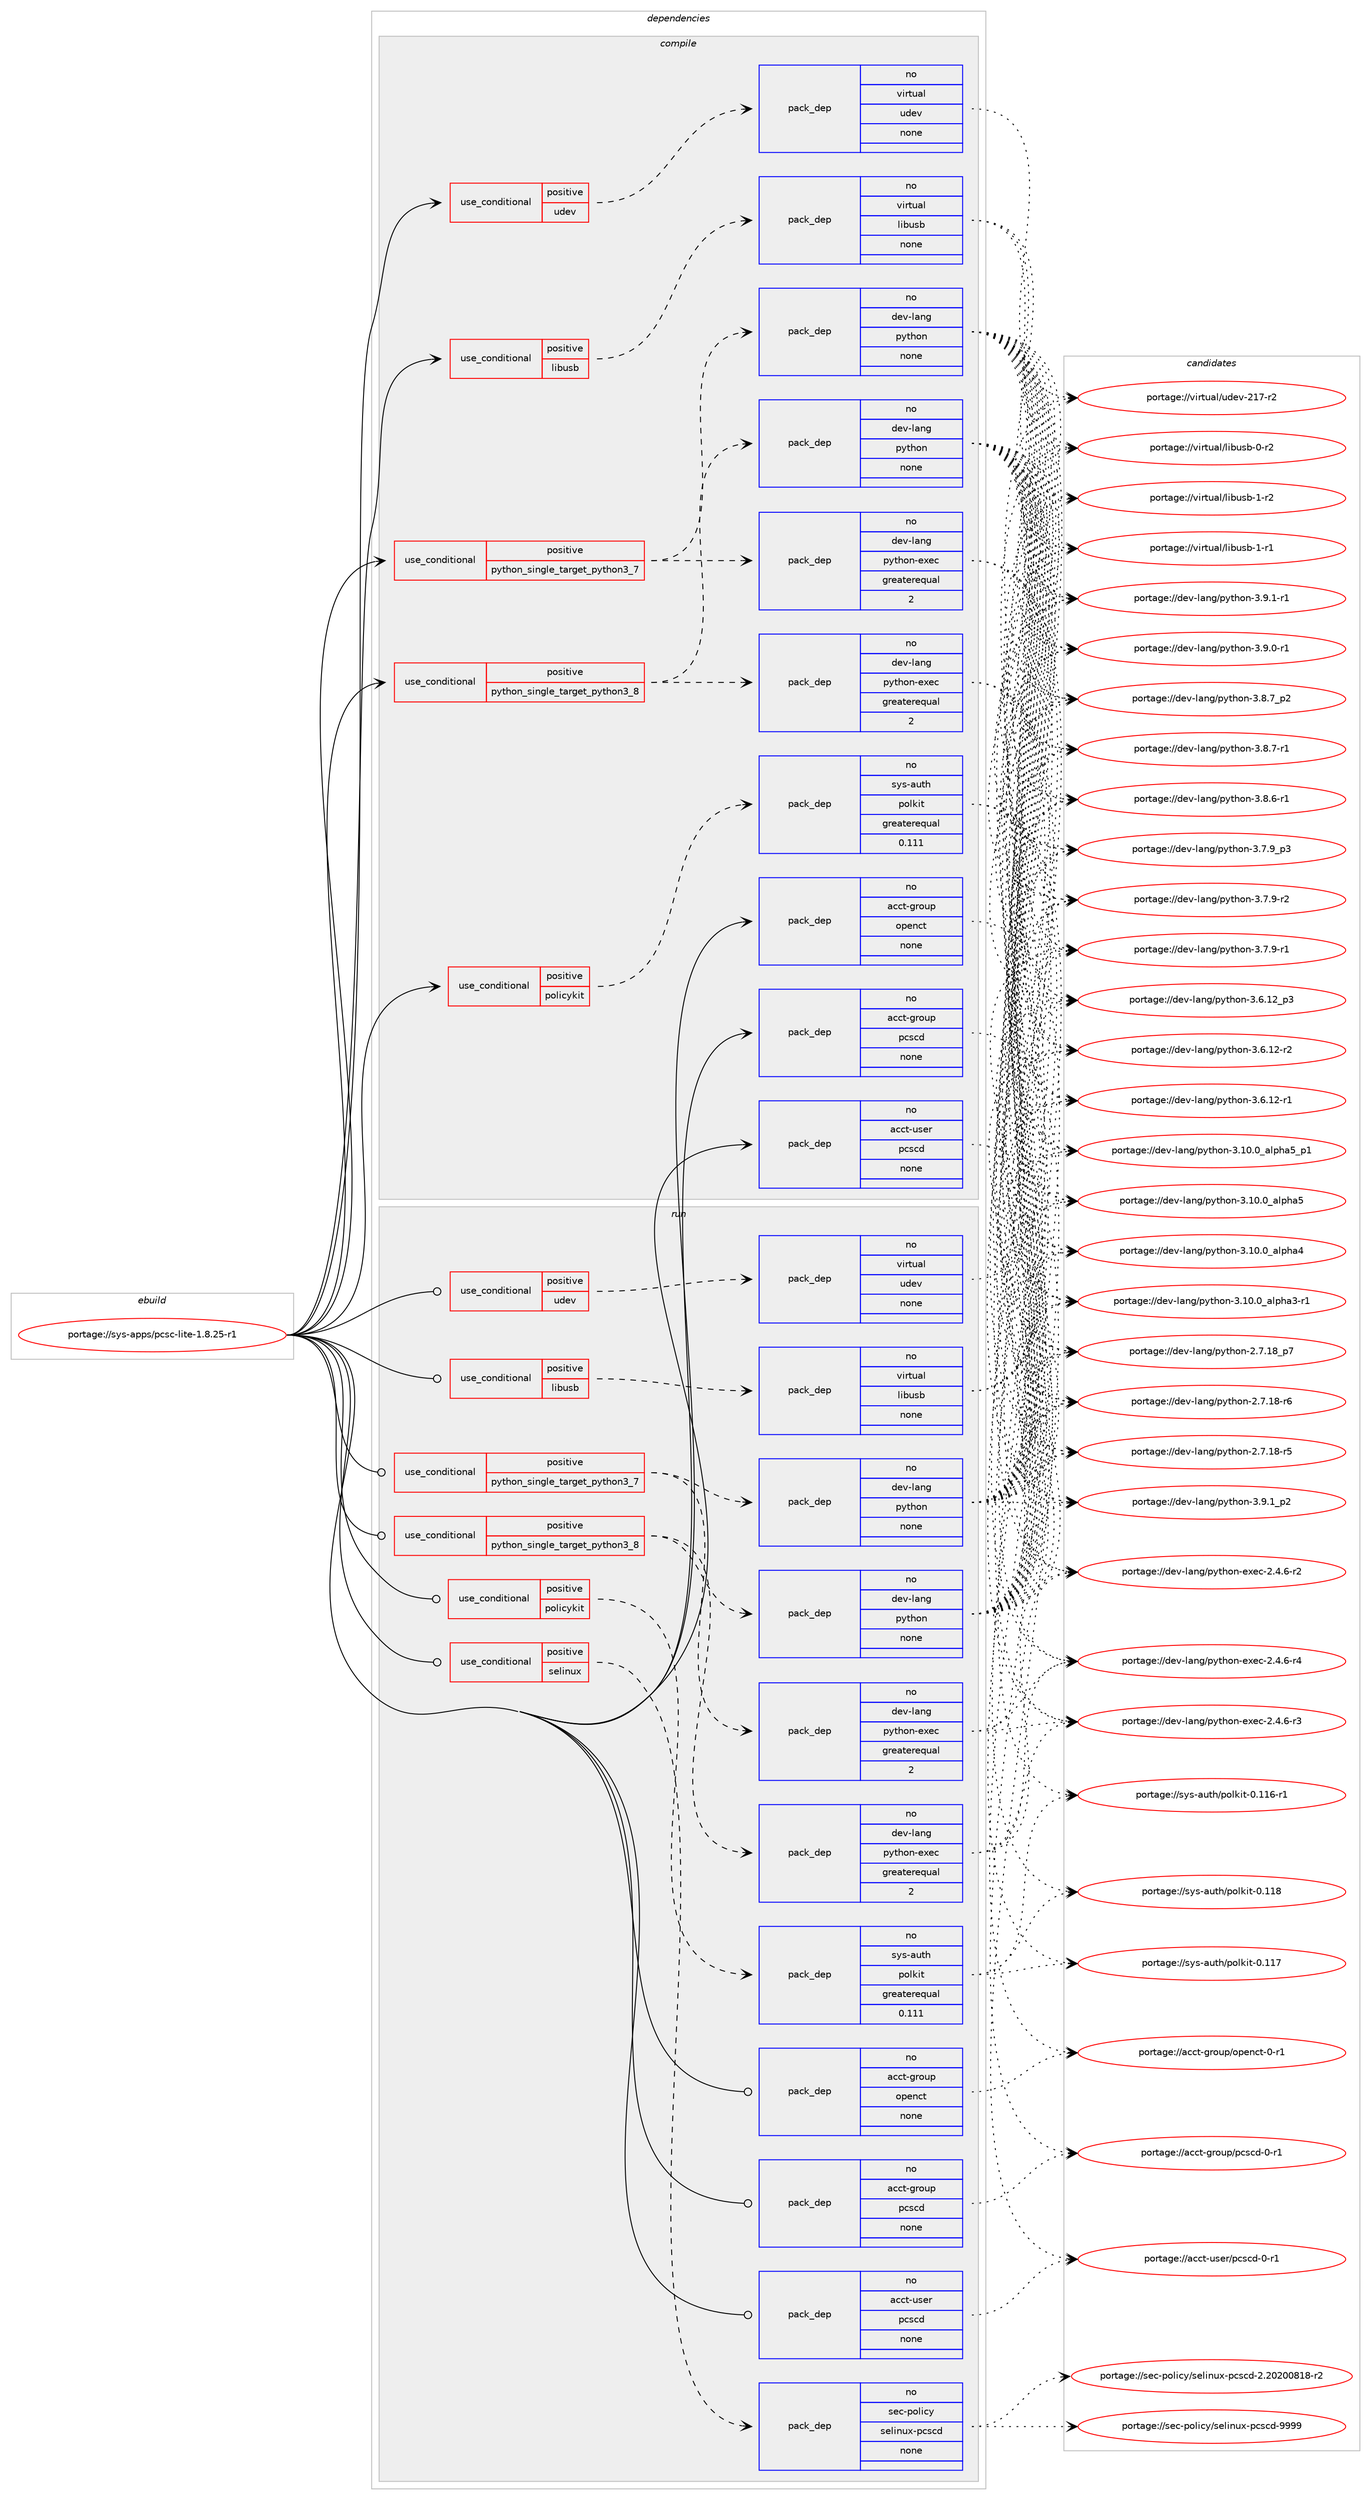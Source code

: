 digraph prolog {

# *************
# Graph options
# *************

newrank=true;
concentrate=true;
compound=true;
graph [rankdir=LR,fontname=Helvetica,fontsize=10,ranksep=1.5];#, ranksep=2.5, nodesep=0.2];
edge  [arrowhead=vee];
node  [fontname=Helvetica,fontsize=10];

# **********
# The ebuild
# **********

subgraph cluster_leftcol {
color=gray;
rank=same;
label=<<i>ebuild</i>>;
id [label="portage://sys-apps/pcsc-lite-1.8.25-r1", color=red, width=4, href="../sys-apps/pcsc-lite-1.8.25-r1.svg"];
}

# ****************
# The dependencies
# ****************

subgraph cluster_midcol {
color=gray;
label=<<i>dependencies</i>>;
subgraph cluster_compile {
fillcolor="#eeeeee";
style=filled;
label=<<i>compile</i>>;
subgraph cond1964 {
dependency7028 [label=<<TABLE BORDER="0" CELLBORDER="1" CELLSPACING="0" CELLPADDING="4"><TR><TD ROWSPAN="3" CELLPADDING="10">use_conditional</TD></TR><TR><TD>positive</TD></TR><TR><TD>libusb</TD></TR></TABLE>>, shape=none, color=red];
subgraph pack4991 {
dependency7029 [label=<<TABLE BORDER="0" CELLBORDER="1" CELLSPACING="0" CELLPADDING="4" WIDTH="220"><TR><TD ROWSPAN="6" CELLPADDING="30">pack_dep</TD></TR><TR><TD WIDTH="110">no</TD></TR><TR><TD>virtual</TD></TR><TR><TD>libusb</TD></TR><TR><TD>none</TD></TR><TR><TD></TD></TR></TABLE>>, shape=none, color=blue];
}
dependency7028:e -> dependency7029:w [weight=20,style="dashed",arrowhead="vee"];
}
id:e -> dependency7028:w [weight=20,style="solid",arrowhead="vee"];
subgraph cond1965 {
dependency7030 [label=<<TABLE BORDER="0" CELLBORDER="1" CELLSPACING="0" CELLPADDING="4"><TR><TD ROWSPAN="3" CELLPADDING="10">use_conditional</TD></TR><TR><TD>positive</TD></TR><TR><TD>policykit</TD></TR></TABLE>>, shape=none, color=red];
subgraph pack4992 {
dependency7031 [label=<<TABLE BORDER="0" CELLBORDER="1" CELLSPACING="0" CELLPADDING="4" WIDTH="220"><TR><TD ROWSPAN="6" CELLPADDING="30">pack_dep</TD></TR><TR><TD WIDTH="110">no</TD></TR><TR><TD>sys-auth</TD></TR><TR><TD>polkit</TD></TR><TR><TD>greaterequal</TD></TR><TR><TD>0.111</TD></TR></TABLE>>, shape=none, color=blue];
}
dependency7030:e -> dependency7031:w [weight=20,style="dashed",arrowhead="vee"];
}
id:e -> dependency7030:w [weight=20,style="solid",arrowhead="vee"];
subgraph cond1966 {
dependency7032 [label=<<TABLE BORDER="0" CELLBORDER="1" CELLSPACING="0" CELLPADDING="4"><TR><TD ROWSPAN="3" CELLPADDING="10">use_conditional</TD></TR><TR><TD>positive</TD></TR><TR><TD>python_single_target_python3_7</TD></TR></TABLE>>, shape=none, color=red];
subgraph pack4993 {
dependency7033 [label=<<TABLE BORDER="0" CELLBORDER="1" CELLSPACING="0" CELLPADDING="4" WIDTH="220"><TR><TD ROWSPAN="6" CELLPADDING="30">pack_dep</TD></TR><TR><TD WIDTH="110">no</TD></TR><TR><TD>dev-lang</TD></TR><TR><TD>python</TD></TR><TR><TD>none</TD></TR><TR><TD></TD></TR></TABLE>>, shape=none, color=blue];
}
dependency7032:e -> dependency7033:w [weight=20,style="dashed",arrowhead="vee"];
subgraph pack4994 {
dependency7034 [label=<<TABLE BORDER="0" CELLBORDER="1" CELLSPACING="0" CELLPADDING="4" WIDTH="220"><TR><TD ROWSPAN="6" CELLPADDING="30">pack_dep</TD></TR><TR><TD WIDTH="110">no</TD></TR><TR><TD>dev-lang</TD></TR><TR><TD>python-exec</TD></TR><TR><TD>greaterequal</TD></TR><TR><TD>2</TD></TR></TABLE>>, shape=none, color=blue];
}
dependency7032:e -> dependency7034:w [weight=20,style="dashed",arrowhead="vee"];
}
id:e -> dependency7032:w [weight=20,style="solid",arrowhead="vee"];
subgraph cond1967 {
dependency7035 [label=<<TABLE BORDER="0" CELLBORDER="1" CELLSPACING="0" CELLPADDING="4"><TR><TD ROWSPAN="3" CELLPADDING="10">use_conditional</TD></TR><TR><TD>positive</TD></TR><TR><TD>python_single_target_python3_8</TD></TR></TABLE>>, shape=none, color=red];
subgraph pack4995 {
dependency7036 [label=<<TABLE BORDER="0" CELLBORDER="1" CELLSPACING="0" CELLPADDING="4" WIDTH="220"><TR><TD ROWSPAN="6" CELLPADDING="30">pack_dep</TD></TR><TR><TD WIDTH="110">no</TD></TR><TR><TD>dev-lang</TD></TR><TR><TD>python</TD></TR><TR><TD>none</TD></TR><TR><TD></TD></TR></TABLE>>, shape=none, color=blue];
}
dependency7035:e -> dependency7036:w [weight=20,style="dashed",arrowhead="vee"];
subgraph pack4996 {
dependency7037 [label=<<TABLE BORDER="0" CELLBORDER="1" CELLSPACING="0" CELLPADDING="4" WIDTH="220"><TR><TD ROWSPAN="6" CELLPADDING="30">pack_dep</TD></TR><TR><TD WIDTH="110">no</TD></TR><TR><TD>dev-lang</TD></TR><TR><TD>python-exec</TD></TR><TR><TD>greaterequal</TD></TR><TR><TD>2</TD></TR></TABLE>>, shape=none, color=blue];
}
dependency7035:e -> dependency7037:w [weight=20,style="dashed",arrowhead="vee"];
}
id:e -> dependency7035:w [weight=20,style="solid",arrowhead="vee"];
subgraph cond1968 {
dependency7038 [label=<<TABLE BORDER="0" CELLBORDER="1" CELLSPACING="0" CELLPADDING="4"><TR><TD ROWSPAN="3" CELLPADDING="10">use_conditional</TD></TR><TR><TD>positive</TD></TR><TR><TD>udev</TD></TR></TABLE>>, shape=none, color=red];
subgraph pack4997 {
dependency7039 [label=<<TABLE BORDER="0" CELLBORDER="1" CELLSPACING="0" CELLPADDING="4" WIDTH="220"><TR><TD ROWSPAN="6" CELLPADDING="30">pack_dep</TD></TR><TR><TD WIDTH="110">no</TD></TR><TR><TD>virtual</TD></TR><TR><TD>udev</TD></TR><TR><TD>none</TD></TR><TR><TD></TD></TR></TABLE>>, shape=none, color=blue];
}
dependency7038:e -> dependency7039:w [weight=20,style="dashed",arrowhead="vee"];
}
id:e -> dependency7038:w [weight=20,style="solid",arrowhead="vee"];
subgraph pack4998 {
dependency7040 [label=<<TABLE BORDER="0" CELLBORDER="1" CELLSPACING="0" CELLPADDING="4" WIDTH="220"><TR><TD ROWSPAN="6" CELLPADDING="30">pack_dep</TD></TR><TR><TD WIDTH="110">no</TD></TR><TR><TD>acct-group</TD></TR><TR><TD>openct</TD></TR><TR><TD>none</TD></TR><TR><TD></TD></TR></TABLE>>, shape=none, color=blue];
}
id:e -> dependency7040:w [weight=20,style="solid",arrowhead="vee"];
subgraph pack4999 {
dependency7041 [label=<<TABLE BORDER="0" CELLBORDER="1" CELLSPACING="0" CELLPADDING="4" WIDTH="220"><TR><TD ROWSPAN="6" CELLPADDING="30">pack_dep</TD></TR><TR><TD WIDTH="110">no</TD></TR><TR><TD>acct-group</TD></TR><TR><TD>pcscd</TD></TR><TR><TD>none</TD></TR><TR><TD></TD></TR></TABLE>>, shape=none, color=blue];
}
id:e -> dependency7041:w [weight=20,style="solid",arrowhead="vee"];
subgraph pack5000 {
dependency7042 [label=<<TABLE BORDER="0" CELLBORDER="1" CELLSPACING="0" CELLPADDING="4" WIDTH="220"><TR><TD ROWSPAN="6" CELLPADDING="30">pack_dep</TD></TR><TR><TD WIDTH="110">no</TD></TR><TR><TD>acct-user</TD></TR><TR><TD>pcscd</TD></TR><TR><TD>none</TD></TR><TR><TD></TD></TR></TABLE>>, shape=none, color=blue];
}
id:e -> dependency7042:w [weight=20,style="solid",arrowhead="vee"];
}
subgraph cluster_compileandrun {
fillcolor="#eeeeee";
style=filled;
label=<<i>compile and run</i>>;
}
subgraph cluster_run {
fillcolor="#eeeeee";
style=filled;
label=<<i>run</i>>;
subgraph cond1969 {
dependency7043 [label=<<TABLE BORDER="0" CELLBORDER="1" CELLSPACING="0" CELLPADDING="4"><TR><TD ROWSPAN="3" CELLPADDING="10">use_conditional</TD></TR><TR><TD>positive</TD></TR><TR><TD>libusb</TD></TR></TABLE>>, shape=none, color=red];
subgraph pack5001 {
dependency7044 [label=<<TABLE BORDER="0" CELLBORDER="1" CELLSPACING="0" CELLPADDING="4" WIDTH="220"><TR><TD ROWSPAN="6" CELLPADDING="30">pack_dep</TD></TR><TR><TD WIDTH="110">no</TD></TR><TR><TD>virtual</TD></TR><TR><TD>libusb</TD></TR><TR><TD>none</TD></TR><TR><TD></TD></TR></TABLE>>, shape=none, color=blue];
}
dependency7043:e -> dependency7044:w [weight=20,style="dashed",arrowhead="vee"];
}
id:e -> dependency7043:w [weight=20,style="solid",arrowhead="odot"];
subgraph cond1970 {
dependency7045 [label=<<TABLE BORDER="0" CELLBORDER="1" CELLSPACING="0" CELLPADDING="4"><TR><TD ROWSPAN="3" CELLPADDING="10">use_conditional</TD></TR><TR><TD>positive</TD></TR><TR><TD>policykit</TD></TR></TABLE>>, shape=none, color=red];
subgraph pack5002 {
dependency7046 [label=<<TABLE BORDER="0" CELLBORDER="1" CELLSPACING="0" CELLPADDING="4" WIDTH="220"><TR><TD ROWSPAN="6" CELLPADDING="30">pack_dep</TD></TR><TR><TD WIDTH="110">no</TD></TR><TR><TD>sys-auth</TD></TR><TR><TD>polkit</TD></TR><TR><TD>greaterequal</TD></TR><TR><TD>0.111</TD></TR></TABLE>>, shape=none, color=blue];
}
dependency7045:e -> dependency7046:w [weight=20,style="dashed",arrowhead="vee"];
}
id:e -> dependency7045:w [weight=20,style="solid",arrowhead="odot"];
subgraph cond1971 {
dependency7047 [label=<<TABLE BORDER="0" CELLBORDER="1" CELLSPACING="0" CELLPADDING="4"><TR><TD ROWSPAN="3" CELLPADDING="10">use_conditional</TD></TR><TR><TD>positive</TD></TR><TR><TD>python_single_target_python3_7</TD></TR></TABLE>>, shape=none, color=red];
subgraph pack5003 {
dependency7048 [label=<<TABLE BORDER="0" CELLBORDER="1" CELLSPACING="0" CELLPADDING="4" WIDTH="220"><TR><TD ROWSPAN="6" CELLPADDING="30">pack_dep</TD></TR><TR><TD WIDTH="110">no</TD></TR><TR><TD>dev-lang</TD></TR><TR><TD>python</TD></TR><TR><TD>none</TD></TR><TR><TD></TD></TR></TABLE>>, shape=none, color=blue];
}
dependency7047:e -> dependency7048:w [weight=20,style="dashed",arrowhead="vee"];
subgraph pack5004 {
dependency7049 [label=<<TABLE BORDER="0" CELLBORDER="1" CELLSPACING="0" CELLPADDING="4" WIDTH="220"><TR><TD ROWSPAN="6" CELLPADDING="30">pack_dep</TD></TR><TR><TD WIDTH="110">no</TD></TR><TR><TD>dev-lang</TD></TR><TR><TD>python-exec</TD></TR><TR><TD>greaterequal</TD></TR><TR><TD>2</TD></TR></TABLE>>, shape=none, color=blue];
}
dependency7047:e -> dependency7049:w [weight=20,style="dashed",arrowhead="vee"];
}
id:e -> dependency7047:w [weight=20,style="solid",arrowhead="odot"];
subgraph cond1972 {
dependency7050 [label=<<TABLE BORDER="0" CELLBORDER="1" CELLSPACING="0" CELLPADDING="4"><TR><TD ROWSPAN="3" CELLPADDING="10">use_conditional</TD></TR><TR><TD>positive</TD></TR><TR><TD>python_single_target_python3_8</TD></TR></TABLE>>, shape=none, color=red];
subgraph pack5005 {
dependency7051 [label=<<TABLE BORDER="0" CELLBORDER="1" CELLSPACING="0" CELLPADDING="4" WIDTH="220"><TR><TD ROWSPAN="6" CELLPADDING="30">pack_dep</TD></TR><TR><TD WIDTH="110">no</TD></TR><TR><TD>dev-lang</TD></TR><TR><TD>python</TD></TR><TR><TD>none</TD></TR><TR><TD></TD></TR></TABLE>>, shape=none, color=blue];
}
dependency7050:e -> dependency7051:w [weight=20,style="dashed",arrowhead="vee"];
subgraph pack5006 {
dependency7052 [label=<<TABLE BORDER="0" CELLBORDER="1" CELLSPACING="0" CELLPADDING="4" WIDTH="220"><TR><TD ROWSPAN="6" CELLPADDING="30">pack_dep</TD></TR><TR><TD WIDTH="110">no</TD></TR><TR><TD>dev-lang</TD></TR><TR><TD>python-exec</TD></TR><TR><TD>greaterequal</TD></TR><TR><TD>2</TD></TR></TABLE>>, shape=none, color=blue];
}
dependency7050:e -> dependency7052:w [weight=20,style="dashed",arrowhead="vee"];
}
id:e -> dependency7050:w [weight=20,style="solid",arrowhead="odot"];
subgraph cond1973 {
dependency7053 [label=<<TABLE BORDER="0" CELLBORDER="1" CELLSPACING="0" CELLPADDING="4"><TR><TD ROWSPAN="3" CELLPADDING="10">use_conditional</TD></TR><TR><TD>positive</TD></TR><TR><TD>selinux</TD></TR></TABLE>>, shape=none, color=red];
subgraph pack5007 {
dependency7054 [label=<<TABLE BORDER="0" CELLBORDER="1" CELLSPACING="0" CELLPADDING="4" WIDTH="220"><TR><TD ROWSPAN="6" CELLPADDING="30">pack_dep</TD></TR><TR><TD WIDTH="110">no</TD></TR><TR><TD>sec-policy</TD></TR><TR><TD>selinux-pcscd</TD></TR><TR><TD>none</TD></TR><TR><TD></TD></TR></TABLE>>, shape=none, color=blue];
}
dependency7053:e -> dependency7054:w [weight=20,style="dashed",arrowhead="vee"];
}
id:e -> dependency7053:w [weight=20,style="solid",arrowhead="odot"];
subgraph cond1974 {
dependency7055 [label=<<TABLE BORDER="0" CELLBORDER="1" CELLSPACING="0" CELLPADDING="4"><TR><TD ROWSPAN="3" CELLPADDING="10">use_conditional</TD></TR><TR><TD>positive</TD></TR><TR><TD>udev</TD></TR></TABLE>>, shape=none, color=red];
subgraph pack5008 {
dependency7056 [label=<<TABLE BORDER="0" CELLBORDER="1" CELLSPACING="0" CELLPADDING="4" WIDTH="220"><TR><TD ROWSPAN="6" CELLPADDING="30">pack_dep</TD></TR><TR><TD WIDTH="110">no</TD></TR><TR><TD>virtual</TD></TR><TR><TD>udev</TD></TR><TR><TD>none</TD></TR><TR><TD></TD></TR></TABLE>>, shape=none, color=blue];
}
dependency7055:e -> dependency7056:w [weight=20,style="dashed",arrowhead="vee"];
}
id:e -> dependency7055:w [weight=20,style="solid",arrowhead="odot"];
subgraph pack5009 {
dependency7057 [label=<<TABLE BORDER="0" CELLBORDER="1" CELLSPACING="0" CELLPADDING="4" WIDTH="220"><TR><TD ROWSPAN="6" CELLPADDING="30">pack_dep</TD></TR><TR><TD WIDTH="110">no</TD></TR><TR><TD>acct-group</TD></TR><TR><TD>openct</TD></TR><TR><TD>none</TD></TR><TR><TD></TD></TR></TABLE>>, shape=none, color=blue];
}
id:e -> dependency7057:w [weight=20,style="solid",arrowhead="odot"];
subgraph pack5010 {
dependency7058 [label=<<TABLE BORDER="0" CELLBORDER="1" CELLSPACING="0" CELLPADDING="4" WIDTH="220"><TR><TD ROWSPAN="6" CELLPADDING="30">pack_dep</TD></TR><TR><TD WIDTH="110">no</TD></TR><TR><TD>acct-group</TD></TR><TR><TD>pcscd</TD></TR><TR><TD>none</TD></TR><TR><TD></TD></TR></TABLE>>, shape=none, color=blue];
}
id:e -> dependency7058:w [weight=20,style="solid",arrowhead="odot"];
subgraph pack5011 {
dependency7059 [label=<<TABLE BORDER="0" CELLBORDER="1" CELLSPACING="0" CELLPADDING="4" WIDTH="220"><TR><TD ROWSPAN="6" CELLPADDING="30">pack_dep</TD></TR><TR><TD WIDTH="110">no</TD></TR><TR><TD>acct-user</TD></TR><TR><TD>pcscd</TD></TR><TR><TD>none</TD></TR><TR><TD></TD></TR></TABLE>>, shape=none, color=blue];
}
id:e -> dependency7059:w [weight=20,style="solid",arrowhead="odot"];
}
}

# **************
# The candidates
# **************

subgraph cluster_choices {
rank=same;
color=gray;
label=<<i>candidates</i>>;

subgraph choice4991 {
color=black;
nodesep=1;
choice1181051141161179710847108105981171159845494511450 [label="portage://virtual/libusb-1-r2", color=red, width=4,href="../virtual/libusb-1-r2.svg"];
choice1181051141161179710847108105981171159845494511449 [label="portage://virtual/libusb-1-r1", color=red, width=4,href="../virtual/libusb-1-r1.svg"];
choice1181051141161179710847108105981171159845484511450 [label="portage://virtual/libusb-0-r2", color=red, width=4,href="../virtual/libusb-0-r2.svg"];
dependency7029:e -> choice1181051141161179710847108105981171159845494511450:w [style=dotted,weight="100"];
dependency7029:e -> choice1181051141161179710847108105981171159845494511449:w [style=dotted,weight="100"];
dependency7029:e -> choice1181051141161179710847108105981171159845484511450:w [style=dotted,weight="100"];
}
subgraph choice4992 {
color=black;
nodesep=1;
choice115121115459711711610447112111108107105116454846494956 [label="portage://sys-auth/polkit-0.118", color=red, width=4,href="../sys-auth/polkit-0.118.svg"];
choice115121115459711711610447112111108107105116454846494955 [label="portage://sys-auth/polkit-0.117", color=red, width=4,href="../sys-auth/polkit-0.117.svg"];
choice1151211154597117116104471121111081071051164548464949544511449 [label="portage://sys-auth/polkit-0.116-r1", color=red, width=4,href="../sys-auth/polkit-0.116-r1.svg"];
dependency7031:e -> choice115121115459711711610447112111108107105116454846494956:w [style=dotted,weight="100"];
dependency7031:e -> choice115121115459711711610447112111108107105116454846494955:w [style=dotted,weight="100"];
dependency7031:e -> choice1151211154597117116104471121111081071051164548464949544511449:w [style=dotted,weight="100"];
}
subgraph choice4993 {
color=black;
nodesep=1;
choice1001011184510897110103471121211161041111104551465746499511250 [label="portage://dev-lang/python-3.9.1_p2", color=red, width=4,href="../dev-lang/python-3.9.1_p2.svg"];
choice1001011184510897110103471121211161041111104551465746494511449 [label="portage://dev-lang/python-3.9.1-r1", color=red, width=4,href="../dev-lang/python-3.9.1-r1.svg"];
choice1001011184510897110103471121211161041111104551465746484511449 [label="portage://dev-lang/python-3.9.0-r1", color=red, width=4,href="../dev-lang/python-3.9.0-r1.svg"];
choice1001011184510897110103471121211161041111104551465646559511250 [label="portage://dev-lang/python-3.8.7_p2", color=red, width=4,href="../dev-lang/python-3.8.7_p2.svg"];
choice1001011184510897110103471121211161041111104551465646554511449 [label="portage://dev-lang/python-3.8.7-r1", color=red, width=4,href="../dev-lang/python-3.8.7-r1.svg"];
choice1001011184510897110103471121211161041111104551465646544511449 [label="portage://dev-lang/python-3.8.6-r1", color=red, width=4,href="../dev-lang/python-3.8.6-r1.svg"];
choice1001011184510897110103471121211161041111104551465546579511251 [label="portage://dev-lang/python-3.7.9_p3", color=red, width=4,href="../dev-lang/python-3.7.9_p3.svg"];
choice1001011184510897110103471121211161041111104551465546574511450 [label="portage://dev-lang/python-3.7.9-r2", color=red, width=4,href="../dev-lang/python-3.7.9-r2.svg"];
choice1001011184510897110103471121211161041111104551465546574511449 [label="portage://dev-lang/python-3.7.9-r1", color=red, width=4,href="../dev-lang/python-3.7.9-r1.svg"];
choice100101118451089711010347112121116104111110455146544649509511251 [label="portage://dev-lang/python-3.6.12_p3", color=red, width=4,href="../dev-lang/python-3.6.12_p3.svg"];
choice100101118451089711010347112121116104111110455146544649504511450 [label="portage://dev-lang/python-3.6.12-r2", color=red, width=4,href="../dev-lang/python-3.6.12-r2.svg"];
choice100101118451089711010347112121116104111110455146544649504511449 [label="portage://dev-lang/python-3.6.12-r1", color=red, width=4,href="../dev-lang/python-3.6.12-r1.svg"];
choice10010111845108971101034711212111610411111045514649484648959710811210497539511249 [label="portage://dev-lang/python-3.10.0_alpha5_p1", color=red, width=4,href="../dev-lang/python-3.10.0_alpha5_p1.svg"];
choice1001011184510897110103471121211161041111104551464948464895971081121049753 [label="portage://dev-lang/python-3.10.0_alpha5", color=red, width=4,href="../dev-lang/python-3.10.0_alpha5.svg"];
choice1001011184510897110103471121211161041111104551464948464895971081121049752 [label="portage://dev-lang/python-3.10.0_alpha4", color=red, width=4,href="../dev-lang/python-3.10.0_alpha4.svg"];
choice10010111845108971101034711212111610411111045514649484648959710811210497514511449 [label="portage://dev-lang/python-3.10.0_alpha3-r1", color=red, width=4,href="../dev-lang/python-3.10.0_alpha3-r1.svg"];
choice100101118451089711010347112121116104111110455046554649569511255 [label="portage://dev-lang/python-2.7.18_p7", color=red, width=4,href="../dev-lang/python-2.7.18_p7.svg"];
choice100101118451089711010347112121116104111110455046554649564511454 [label="portage://dev-lang/python-2.7.18-r6", color=red, width=4,href="../dev-lang/python-2.7.18-r6.svg"];
choice100101118451089711010347112121116104111110455046554649564511453 [label="portage://dev-lang/python-2.7.18-r5", color=red, width=4,href="../dev-lang/python-2.7.18-r5.svg"];
dependency7033:e -> choice1001011184510897110103471121211161041111104551465746499511250:w [style=dotted,weight="100"];
dependency7033:e -> choice1001011184510897110103471121211161041111104551465746494511449:w [style=dotted,weight="100"];
dependency7033:e -> choice1001011184510897110103471121211161041111104551465746484511449:w [style=dotted,weight="100"];
dependency7033:e -> choice1001011184510897110103471121211161041111104551465646559511250:w [style=dotted,weight="100"];
dependency7033:e -> choice1001011184510897110103471121211161041111104551465646554511449:w [style=dotted,weight="100"];
dependency7033:e -> choice1001011184510897110103471121211161041111104551465646544511449:w [style=dotted,weight="100"];
dependency7033:e -> choice1001011184510897110103471121211161041111104551465546579511251:w [style=dotted,weight="100"];
dependency7033:e -> choice1001011184510897110103471121211161041111104551465546574511450:w [style=dotted,weight="100"];
dependency7033:e -> choice1001011184510897110103471121211161041111104551465546574511449:w [style=dotted,weight="100"];
dependency7033:e -> choice100101118451089711010347112121116104111110455146544649509511251:w [style=dotted,weight="100"];
dependency7033:e -> choice100101118451089711010347112121116104111110455146544649504511450:w [style=dotted,weight="100"];
dependency7033:e -> choice100101118451089711010347112121116104111110455146544649504511449:w [style=dotted,weight="100"];
dependency7033:e -> choice10010111845108971101034711212111610411111045514649484648959710811210497539511249:w [style=dotted,weight="100"];
dependency7033:e -> choice1001011184510897110103471121211161041111104551464948464895971081121049753:w [style=dotted,weight="100"];
dependency7033:e -> choice1001011184510897110103471121211161041111104551464948464895971081121049752:w [style=dotted,weight="100"];
dependency7033:e -> choice10010111845108971101034711212111610411111045514649484648959710811210497514511449:w [style=dotted,weight="100"];
dependency7033:e -> choice100101118451089711010347112121116104111110455046554649569511255:w [style=dotted,weight="100"];
dependency7033:e -> choice100101118451089711010347112121116104111110455046554649564511454:w [style=dotted,weight="100"];
dependency7033:e -> choice100101118451089711010347112121116104111110455046554649564511453:w [style=dotted,weight="100"];
}
subgraph choice4994 {
color=black;
nodesep=1;
choice10010111845108971101034711212111610411111045101120101994550465246544511452 [label="portage://dev-lang/python-exec-2.4.6-r4", color=red, width=4,href="../dev-lang/python-exec-2.4.6-r4.svg"];
choice10010111845108971101034711212111610411111045101120101994550465246544511451 [label="portage://dev-lang/python-exec-2.4.6-r3", color=red, width=4,href="../dev-lang/python-exec-2.4.6-r3.svg"];
choice10010111845108971101034711212111610411111045101120101994550465246544511450 [label="portage://dev-lang/python-exec-2.4.6-r2", color=red, width=4,href="../dev-lang/python-exec-2.4.6-r2.svg"];
dependency7034:e -> choice10010111845108971101034711212111610411111045101120101994550465246544511452:w [style=dotted,weight="100"];
dependency7034:e -> choice10010111845108971101034711212111610411111045101120101994550465246544511451:w [style=dotted,weight="100"];
dependency7034:e -> choice10010111845108971101034711212111610411111045101120101994550465246544511450:w [style=dotted,weight="100"];
}
subgraph choice4995 {
color=black;
nodesep=1;
choice1001011184510897110103471121211161041111104551465746499511250 [label="portage://dev-lang/python-3.9.1_p2", color=red, width=4,href="../dev-lang/python-3.9.1_p2.svg"];
choice1001011184510897110103471121211161041111104551465746494511449 [label="portage://dev-lang/python-3.9.1-r1", color=red, width=4,href="../dev-lang/python-3.9.1-r1.svg"];
choice1001011184510897110103471121211161041111104551465746484511449 [label="portage://dev-lang/python-3.9.0-r1", color=red, width=4,href="../dev-lang/python-3.9.0-r1.svg"];
choice1001011184510897110103471121211161041111104551465646559511250 [label="portage://dev-lang/python-3.8.7_p2", color=red, width=4,href="../dev-lang/python-3.8.7_p2.svg"];
choice1001011184510897110103471121211161041111104551465646554511449 [label="portage://dev-lang/python-3.8.7-r1", color=red, width=4,href="../dev-lang/python-3.8.7-r1.svg"];
choice1001011184510897110103471121211161041111104551465646544511449 [label="portage://dev-lang/python-3.8.6-r1", color=red, width=4,href="../dev-lang/python-3.8.6-r1.svg"];
choice1001011184510897110103471121211161041111104551465546579511251 [label="portage://dev-lang/python-3.7.9_p3", color=red, width=4,href="../dev-lang/python-3.7.9_p3.svg"];
choice1001011184510897110103471121211161041111104551465546574511450 [label="portage://dev-lang/python-3.7.9-r2", color=red, width=4,href="../dev-lang/python-3.7.9-r2.svg"];
choice1001011184510897110103471121211161041111104551465546574511449 [label="portage://dev-lang/python-3.7.9-r1", color=red, width=4,href="../dev-lang/python-3.7.9-r1.svg"];
choice100101118451089711010347112121116104111110455146544649509511251 [label="portage://dev-lang/python-3.6.12_p3", color=red, width=4,href="../dev-lang/python-3.6.12_p3.svg"];
choice100101118451089711010347112121116104111110455146544649504511450 [label="portage://dev-lang/python-3.6.12-r2", color=red, width=4,href="../dev-lang/python-3.6.12-r2.svg"];
choice100101118451089711010347112121116104111110455146544649504511449 [label="portage://dev-lang/python-3.6.12-r1", color=red, width=4,href="../dev-lang/python-3.6.12-r1.svg"];
choice10010111845108971101034711212111610411111045514649484648959710811210497539511249 [label="portage://dev-lang/python-3.10.0_alpha5_p1", color=red, width=4,href="../dev-lang/python-3.10.0_alpha5_p1.svg"];
choice1001011184510897110103471121211161041111104551464948464895971081121049753 [label="portage://dev-lang/python-3.10.0_alpha5", color=red, width=4,href="../dev-lang/python-3.10.0_alpha5.svg"];
choice1001011184510897110103471121211161041111104551464948464895971081121049752 [label="portage://dev-lang/python-3.10.0_alpha4", color=red, width=4,href="../dev-lang/python-3.10.0_alpha4.svg"];
choice10010111845108971101034711212111610411111045514649484648959710811210497514511449 [label="portage://dev-lang/python-3.10.0_alpha3-r1", color=red, width=4,href="../dev-lang/python-3.10.0_alpha3-r1.svg"];
choice100101118451089711010347112121116104111110455046554649569511255 [label="portage://dev-lang/python-2.7.18_p7", color=red, width=4,href="../dev-lang/python-2.7.18_p7.svg"];
choice100101118451089711010347112121116104111110455046554649564511454 [label="portage://dev-lang/python-2.7.18-r6", color=red, width=4,href="../dev-lang/python-2.7.18-r6.svg"];
choice100101118451089711010347112121116104111110455046554649564511453 [label="portage://dev-lang/python-2.7.18-r5", color=red, width=4,href="../dev-lang/python-2.7.18-r5.svg"];
dependency7036:e -> choice1001011184510897110103471121211161041111104551465746499511250:w [style=dotted,weight="100"];
dependency7036:e -> choice1001011184510897110103471121211161041111104551465746494511449:w [style=dotted,weight="100"];
dependency7036:e -> choice1001011184510897110103471121211161041111104551465746484511449:w [style=dotted,weight="100"];
dependency7036:e -> choice1001011184510897110103471121211161041111104551465646559511250:w [style=dotted,weight="100"];
dependency7036:e -> choice1001011184510897110103471121211161041111104551465646554511449:w [style=dotted,weight="100"];
dependency7036:e -> choice1001011184510897110103471121211161041111104551465646544511449:w [style=dotted,weight="100"];
dependency7036:e -> choice1001011184510897110103471121211161041111104551465546579511251:w [style=dotted,weight="100"];
dependency7036:e -> choice1001011184510897110103471121211161041111104551465546574511450:w [style=dotted,weight="100"];
dependency7036:e -> choice1001011184510897110103471121211161041111104551465546574511449:w [style=dotted,weight="100"];
dependency7036:e -> choice100101118451089711010347112121116104111110455146544649509511251:w [style=dotted,weight="100"];
dependency7036:e -> choice100101118451089711010347112121116104111110455146544649504511450:w [style=dotted,weight="100"];
dependency7036:e -> choice100101118451089711010347112121116104111110455146544649504511449:w [style=dotted,weight="100"];
dependency7036:e -> choice10010111845108971101034711212111610411111045514649484648959710811210497539511249:w [style=dotted,weight="100"];
dependency7036:e -> choice1001011184510897110103471121211161041111104551464948464895971081121049753:w [style=dotted,weight="100"];
dependency7036:e -> choice1001011184510897110103471121211161041111104551464948464895971081121049752:w [style=dotted,weight="100"];
dependency7036:e -> choice10010111845108971101034711212111610411111045514649484648959710811210497514511449:w [style=dotted,weight="100"];
dependency7036:e -> choice100101118451089711010347112121116104111110455046554649569511255:w [style=dotted,weight="100"];
dependency7036:e -> choice100101118451089711010347112121116104111110455046554649564511454:w [style=dotted,weight="100"];
dependency7036:e -> choice100101118451089711010347112121116104111110455046554649564511453:w [style=dotted,weight="100"];
}
subgraph choice4996 {
color=black;
nodesep=1;
choice10010111845108971101034711212111610411111045101120101994550465246544511452 [label="portage://dev-lang/python-exec-2.4.6-r4", color=red, width=4,href="../dev-lang/python-exec-2.4.6-r4.svg"];
choice10010111845108971101034711212111610411111045101120101994550465246544511451 [label="portage://dev-lang/python-exec-2.4.6-r3", color=red, width=4,href="../dev-lang/python-exec-2.4.6-r3.svg"];
choice10010111845108971101034711212111610411111045101120101994550465246544511450 [label="portage://dev-lang/python-exec-2.4.6-r2", color=red, width=4,href="../dev-lang/python-exec-2.4.6-r2.svg"];
dependency7037:e -> choice10010111845108971101034711212111610411111045101120101994550465246544511452:w [style=dotted,weight="100"];
dependency7037:e -> choice10010111845108971101034711212111610411111045101120101994550465246544511451:w [style=dotted,weight="100"];
dependency7037:e -> choice10010111845108971101034711212111610411111045101120101994550465246544511450:w [style=dotted,weight="100"];
}
subgraph choice4997 {
color=black;
nodesep=1;
choice1181051141161179710847117100101118455049554511450 [label="portage://virtual/udev-217-r2", color=red, width=4,href="../virtual/udev-217-r2.svg"];
dependency7039:e -> choice1181051141161179710847117100101118455049554511450:w [style=dotted,weight="100"];
}
subgraph choice4998 {
color=black;
nodesep=1;
choice97999911645103114111117112471111121011109911645484511449 [label="portage://acct-group/openct-0-r1", color=red, width=4,href="../acct-group/openct-0-r1.svg"];
dependency7040:e -> choice97999911645103114111117112471111121011109911645484511449:w [style=dotted,weight="100"];
}
subgraph choice4999 {
color=black;
nodesep=1;
choice9799991164510311411111711247112991159910045484511449 [label="portage://acct-group/pcscd-0-r1", color=red, width=4,href="../acct-group/pcscd-0-r1.svg"];
dependency7041:e -> choice9799991164510311411111711247112991159910045484511449:w [style=dotted,weight="100"];
}
subgraph choice5000 {
color=black;
nodesep=1;
choice9799991164511711510111447112991159910045484511449 [label="portage://acct-user/pcscd-0-r1", color=red, width=4,href="../acct-user/pcscd-0-r1.svg"];
dependency7042:e -> choice9799991164511711510111447112991159910045484511449:w [style=dotted,weight="100"];
}
subgraph choice5001 {
color=black;
nodesep=1;
choice1181051141161179710847108105981171159845494511450 [label="portage://virtual/libusb-1-r2", color=red, width=4,href="../virtual/libusb-1-r2.svg"];
choice1181051141161179710847108105981171159845494511449 [label="portage://virtual/libusb-1-r1", color=red, width=4,href="../virtual/libusb-1-r1.svg"];
choice1181051141161179710847108105981171159845484511450 [label="portage://virtual/libusb-0-r2", color=red, width=4,href="../virtual/libusb-0-r2.svg"];
dependency7044:e -> choice1181051141161179710847108105981171159845494511450:w [style=dotted,weight="100"];
dependency7044:e -> choice1181051141161179710847108105981171159845494511449:w [style=dotted,weight="100"];
dependency7044:e -> choice1181051141161179710847108105981171159845484511450:w [style=dotted,weight="100"];
}
subgraph choice5002 {
color=black;
nodesep=1;
choice115121115459711711610447112111108107105116454846494956 [label="portage://sys-auth/polkit-0.118", color=red, width=4,href="../sys-auth/polkit-0.118.svg"];
choice115121115459711711610447112111108107105116454846494955 [label="portage://sys-auth/polkit-0.117", color=red, width=4,href="../sys-auth/polkit-0.117.svg"];
choice1151211154597117116104471121111081071051164548464949544511449 [label="portage://sys-auth/polkit-0.116-r1", color=red, width=4,href="../sys-auth/polkit-0.116-r1.svg"];
dependency7046:e -> choice115121115459711711610447112111108107105116454846494956:w [style=dotted,weight="100"];
dependency7046:e -> choice115121115459711711610447112111108107105116454846494955:w [style=dotted,weight="100"];
dependency7046:e -> choice1151211154597117116104471121111081071051164548464949544511449:w [style=dotted,weight="100"];
}
subgraph choice5003 {
color=black;
nodesep=1;
choice1001011184510897110103471121211161041111104551465746499511250 [label="portage://dev-lang/python-3.9.1_p2", color=red, width=4,href="../dev-lang/python-3.9.1_p2.svg"];
choice1001011184510897110103471121211161041111104551465746494511449 [label="portage://dev-lang/python-3.9.1-r1", color=red, width=4,href="../dev-lang/python-3.9.1-r1.svg"];
choice1001011184510897110103471121211161041111104551465746484511449 [label="portage://dev-lang/python-3.9.0-r1", color=red, width=4,href="../dev-lang/python-3.9.0-r1.svg"];
choice1001011184510897110103471121211161041111104551465646559511250 [label="portage://dev-lang/python-3.8.7_p2", color=red, width=4,href="../dev-lang/python-3.8.7_p2.svg"];
choice1001011184510897110103471121211161041111104551465646554511449 [label="portage://dev-lang/python-3.8.7-r1", color=red, width=4,href="../dev-lang/python-3.8.7-r1.svg"];
choice1001011184510897110103471121211161041111104551465646544511449 [label="portage://dev-lang/python-3.8.6-r1", color=red, width=4,href="../dev-lang/python-3.8.6-r1.svg"];
choice1001011184510897110103471121211161041111104551465546579511251 [label="portage://dev-lang/python-3.7.9_p3", color=red, width=4,href="../dev-lang/python-3.7.9_p3.svg"];
choice1001011184510897110103471121211161041111104551465546574511450 [label="portage://dev-lang/python-3.7.9-r2", color=red, width=4,href="../dev-lang/python-3.7.9-r2.svg"];
choice1001011184510897110103471121211161041111104551465546574511449 [label="portage://dev-lang/python-3.7.9-r1", color=red, width=4,href="../dev-lang/python-3.7.9-r1.svg"];
choice100101118451089711010347112121116104111110455146544649509511251 [label="portage://dev-lang/python-3.6.12_p3", color=red, width=4,href="../dev-lang/python-3.6.12_p3.svg"];
choice100101118451089711010347112121116104111110455146544649504511450 [label="portage://dev-lang/python-3.6.12-r2", color=red, width=4,href="../dev-lang/python-3.6.12-r2.svg"];
choice100101118451089711010347112121116104111110455146544649504511449 [label="portage://dev-lang/python-3.6.12-r1", color=red, width=4,href="../dev-lang/python-3.6.12-r1.svg"];
choice10010111845108971101034711212111610411111045514649484648959710811210497539511249 [label="portage://dev-lang/python-3.10.0_alpha5_p1", color=red, width=4,href="../dev-lang/python-3.10.0_alpha5_p1.svg"];
choice1001011184510897110103471121211161041111104551464948464895971081121049753 [label="portage://dev-lang/python-3.10.0_alpha5", color=red, width=4,href="../dev-lang/python-3.10.0_alpha5.svg"];
choice1001011184510897110103471121211161041111104551464948464895971081121049752 [label="portage://dev-lang/python-3.10.0_alpha4", color=red, width=4,href="../dev-lang/python-3.10.0_alpha4.svg"];
choice10010111845108971101034711212111610411111045514649484648959710811210497514511449 [label="portage://dev-lang/python-3.10.0_alpha3-r1", color=red, width=4,href="../dev-lang/python-3.10.0_alpha3-r1.svg"];
choice100101118451089711010347112121116104111110455046554649569511255 [label="portage://dev-lang/python-2.7.18_p7", color=red, width=4,href="../dev-lang/python-2.7.18_p7.svg"];
choice100101118451089711010347112121116104111110455046554649564511454 [label="portage://dev-lang/python-2.7.18-r6", color=red, width=4,href="../dev-lang/python-2.7.18-r6.svg"];
choice100101118451089711010347112121116104111110455046554649564511453 [label="portage://dev-lang/python-2.7.18-r5", color=red, width=4,href="../dev-lang/python-2.7.18-r5.svg"];
dependency7048:e -> choice1001011184510897110103471121211161041111104551465746499511250:w [style=dotted,weight="100"];
dependency7048:e -> choice1001011184510897110103471121211161041111104551465746494511449:w [style=dotted,weight="100"];
dependency7048:e -> choice1001011184510897110103471121211161041111104551465746484511449:w [style=dotted,weight="100"];
dependency7048:e -> choice1001011184510897110103471121211161041111104551465646559511250:w [style=dotted,weight="100"];
dependency7048:e -> choice1001011184510897110103471121211161041111104551465646554511449:w [style=dotted,weight="100"];
dependency7048:e -> choice1001011184510897110103471121211161041111104551465646544511449:w [style=dotted,weight="100"];
dependency7048:e -> choice1001011184510897110103471121211161041111104551465546579511251:w [style=dotted,weight="100"];
dependency7048:e -> choice1001011184510897110103471121211161041111104551465546574511450:w [style=dotted,weight="100"];
dependency7048:e -> choice1001011184510897110103471121211161041111104551465546574511449:w [style=dotted,weight="100"];
dependency7048:e -> choice100101118451089711010347112121116104111110455146544649509511251:w [style=dotted,weight="100"];
dependency7048:e -> choice100101118451089711010347112121116104111110455146544649504511450:w [style=dotted,weight="100"];
dependency7048:e -> choice100101118451089711010347112121116104111110455146544649504511449:w [style=dotted,weight="100"];
dependency7048:e -> choice10010111845108971101034711212111610411111045514649484648959710811210497539511249:w [style=dotted,weight="100"];
dependency7048:e -> choice1001011184510897110103471121211161041111104551464948464895971081121049753:w [style=dotted,weight="100"];
dependency7048:e -> choice1001011184510897110103471121211161041111104551464948464895971081121049752:w [style=dotted,weight="100"];
dependency7048:e -> choice10010111845108971101034711212111610411111045514649484648959710811210497514511449:w [style=dotted,weight="100"];
dependency7048:e -> choice100101118451089711010347112121116104111110455046554649569511255:w [style=dotted,weight="100"];
dependency7048:e -> choice100101118451089711010347112121116104111110455046554649564511454:w [style=dotted,weight="100"];
dependency7048:e -> choice100101118451089711010347112121116104111110455046554649564511453:w [style=dotted,weight="100"];
}
subgraph choice5004 {
color=black;
nodesep=1;
choice10010111845108971101034711212111610411111045101120101994550465246544511452 [label="portage://dev-lang/python-exec-2.4.6-r4", color=red, width=4,href="../dev-lang/python-exec-2.4.6-r4.svg"];
choice10010111845108971101034711212111610411111045101120101994550465246544511451 [label="portage://dev-lang/python-exec-2.4.6-r3", color=red, width=4,href="../dev-lang/python-exec-2.4.6-r3.svg"];
choice10010111845108971101034711212111610411111045101120101994550465246544511450 [label="portage://dev-lang/python-exec-2.4.6-r2", color=red, width=4,href="../dev-lang/python-exec-2.4.6-r2.svg"];
dependency7049:e -> choice10010111845108971101034711212111610411111045101120101994550465246544511452:w [style=dotted,weight="100"];
dependency7049:e -> choice10010111845108971101034711212111610411111045101120101994550465246544511451:w [style=dotted,weight="100"];
dependency7049:e -> choice10010111845108971101034711212111610411111045101120101994550465246544511450:w [style=dotted,weight="100"];
}
subgraph choice5005 {
color=black;
nodesep=1;
choice1001011184510897110103471121211161041111104551465746499511250 [label="portage://dev-lang/python-3.9.1_p2", color=red, width=4,href="../dev-lang/python-3.9.1_p2.svg"];
choice1001011184510897110103471121211161041111104551465746494511449 [label="portage://dev-lang/python-3.9.1-r1", color=red, width=4,href="../dev-lang/python-3.9.1-r1.svg"];
choice1001011184510897110103471121211161041111104551465746484511449 [label="portage://dev-lang/python-3.9.0-r1", color=red, width=4,href="../dev-lang/python-3.9.0-r1.svg"];
choice1001011184510897110103471121211161041111104551465646559511250 [label="portage://dev-lang/python-3.8.7_p2", color=red, width=4,href="../dev-lang/python-3.8.7_p2.svg"];
choice1001011184510897110103471121211161041111104551465646554511449 [label="portage://dev-lang/python-3.8.7-r1", color=red, width=4,href="../dev-lang/python-3.8.7-r1.svg"];
choice1001011184510897110103471121211161041111104551465646544511449 [label="portage://dev-lang/python-3.8.6-r1", color=red, width=4,href="../dev-lang/python-3.8.6-r1.svg"];
choice1001011184510897110103471121211161041111104551465546579511251 [label="portage://dev-lang/python-3.7.9_p3", color=red, width=4,href="../dev-lang/python-3.7.9_p3.svg"];
choice1001011184510897110103471121211161041111104551465546574511450 [label="portage://dev-lang/python-3.7.9-r2", color=red, width=4,href="../dev-lang/python-3.7.9-r2.svg"];
choice1001011184510897110103471121211161041111104551465546574511449 [label="portage://dev-lang/python-3.7.9-r1", color=red, width=4,href="../dev-lang/python-3.7.9-r1.svg"];
choice100101118451089711010347112121116104111110455146544649509511251 [label="portage://dev-lang/python-3.6.12_p3", color=red, width=4,href="../dev-lang/python-3.6.12_p3.svg"];
choice100101118451089711010347112121116104111110455146544649504511450 [label="portage://dev-lang/python-3.6.12-r2", color=red, width=4,href="../dev-lang/python-3.6.12-r2.svg"];
choice100101118451089711010347112121116104111110455146544649504511449 [label="portage://dev-lang/python-3.6.12-r1", color=red, width=4,href="../dev-lang/python-3.6.12-r1.svg"];
choice10010111845108971101034711212111610411111045514649484648959710811210497539511249 [label="portage://dev-lang/python-3.10.0_alpha5_p1", color=red, width=4,href="../dev-lang/python-3.10.0_alpha5_p1.svg"];
choice1001011184510897110103471121211161041111104551464948464895971081121049753 [label="portage://dev-lang/python-3.10.0_alpha5", color=red, width=4,href="../dev-lang/python-3.10.0_alpha5.svg"];
choice1001011184510897110103471121211161041111104551464948464895971081121049752 [label="portage://dev-lang/python-3.10.0_alpha4", color=red, width=4,href="../dev-lang/python-3.10.0_alpha4.svg"];
choice10010111845108971101034711212111610411111045514649484648959710811210497514511449 [label="portage://dev-lang/python-3.10.0_alpha3-r1", color=red, width=4,href="../dev-lang/python-3.10.0_alpha3-r1.svg"];
choice100101118451089711010347112121116104111110455046554649569511255 [label="portage://dev-lang/python-2.7.18_p7", color=red, width=4,href="../dev-lang/python-2.7.18_p7.svg"];
choice100101118451089711010347112121116104111110455046554649564511454 [label="portage://dev-lang/python-2.7.18-r6", color=red, width=4,href="../dev-lang/python-2.7.18-r6.svg"];
choice100101118451089711010347112121116104111110455046554649564511453 [label="portage://dev-lang/python-2.7.18-r5", color=red, width=4,href="../dev-lang/python-2.7.18-r5.svg"];
dependency7051:e -> choice1001011184510897110103471121211161041111104551465746499511250:w [style=dotted,weight="100"];
dependency7051:e -> choice1001011184510897110103471121211161041111104551465746494511449:w [style=dotted,weight="100"];
dependency7051:e -> choice1001011184510897110103471121211161041111104551465746484511449:w [style=dotted,weight="100"];
dependency7051:e -> choice1001011184510897110103471121211161041111104551465646559511250:w [style=dotted,weight="100"];
dependency7051:e -> choice1001011184510897110103471121211161041111104551465646554511449:w [style=dotted,weight="100"];
dependency7051:e -> choice1001011184510897110103471121211161041111104551465646544511449:w [style=dotted,weight="100"];
dependency7051:e -> choice1001011184510897110103471121211161041111104551465546579511251:w [style=dotted,weight="100"];
dependency7051:e -> choice1001011184510897110103471121211161041111104551465546574511450:w [style=dotted,weight="100"];
dependency7051:e -> choice1001011184510897110103471121211161041111104551465546574511449:w [style=dotted,weight="100"];
dependency7051:e -> choice100101118451089711010347112121116104111110455146544649509511251:w [style=dotted,weight="100"];
dependency7051:e -> choice100101118451089711010347112121116104111110455146544649504511450:w [style=dotted,weight="100"];
dependency7051:e -> choice100101118451089711010347112121116104111110455146544649504511449:w [style=dotted,weight="100"];
dependency7051:e -> choice10010111845108971101034711212111610411111045514649484648959710811210497539511249:w [style=dotted,weight="100"];
dependency7051:e -> choice1001011184510897110103471121211161041111104551464948464895971081121049753:w [style=dotted,weight="100"];
dependency7051:e -> choice1001011184510897110103471121211161041111104551464948464895971081121049752:w [style=dotted,weight="100"];
dependency7051:e -> choice10010111845108971101034711212111610411111045514649484648959710811210497514511449:w [style=dotted,weight="100"];
dependency7051:e -> choice100101118451089711010347112121116104111110455046554649569511255:w [style=dotted,weight="100"];
dependency7051:e -> choice100101118451089711010347112121116104111110455046554649564511454:w [style=dotted,weight="100"];
dependency7051:e -> choice100101118451089711010347112121116104111110455046554649564511453:w [style=dotted,weight="100"];
}
subgraph choice5006 {
color=black;
nodesep=1;
choice10010111845108971101034711212111610411111045101120101994550465246544511452 [label="portage://dev-lang/python-exec-2.4.6-r4", color=red, width=4,href="../dev-lang/python-exec-2.4.6-r4.svg"];
choice10010111845108971101034711212111610411111045101120101994550465246544511451 [label="portage://dev-lang/python-exec-2.4.6-r3", color=red, width=4,href="../dev-lang/python-exec-2.4.6-r3.svg"];
choice10010111845108971101034711212111610411111045101120101994550465246544511450 [label="portage://dev-lang/python-exec-2.4.6-r2", color=red, width=4,href="../dev-lang/python-exec-2.4.6-r2.svg"];
dependency7052:e -> choice10010111845108971101034711212111610411111045101120101994550465246544511452:w [style=dotted,weight="100"];
dependency7052:e -> choice10010111845108971101034711212111610411111045101120101994550465246544511451:w [style=dotted,weight="100"];
dependency7052:e -> choice10010111845108971101034711212111610411111045101120101994550465246544511450:w [style=dotted,weight="100"];
}
subgraph choice5007 {
color=black;
nodesep=1;
choice115101994511211110810599121471151011081051101171204511299115991004557575757 [label="portage://sec-policy/selinux-pcscd-9999", color=red, width=4,href="../sec-policy/selinux-pcscd-9999.svg"];
choice1151019945112111108105991214711510110810511011712045112991159910045504650485048485649564511450 [label="portage://sec-policy/selinux-pcscd-2.20200818-r2", color=red, width=4,href="../sec-policy/selinux-pcscd-2.20200818-r2.svg"];
dependency7054:e -> choice115101994511211110810599121471151011081051101171204511299115991004557575757:w [style=dotted,weight="100"];
dependency7054:e -> choice1151019945112111108105991214711510110810511011712045112991159910045504650485048485649564511450:w [style=dotted,weight="100"];
}
subgraph choice5008 {
color=black;
nodesep=1;
choice1181051141161179710847117100101118455049554511450 [label="portage://virtual/udev-217-r2", color=red, width=4,href="../virtual/udev-217-r2.svg"];
dependency7056:e -> choice1181051141161179710847117100101118455049554511450:w [style=dotted,weight="100"];
}
subgraph choice5009 {
color=black;
nodesep=1;
choice97999911645103114111117112471111121011109911645484511449 [label="portage://acct-group/openct-0-r1", color=red, width=4,href="../acct-group/openct-0-r1.svg"];
dependency7057:e -> choice97999911645103114111117112471111121011109911645484511449:w [style=dotted,weight="100"];
}
subgraph choice5010 {
color=black;
nodesep=1;
choice9799991164510311411111711247112991159910045484511449 [label="portage://acct-group/pcscd-0-r1", color=red, width=4,href="../acct-group/pcscd-0-r1.svg"];
dependency7058:e -> choice9799991164510311411111711247112991159910045484511449:w [style=dotted,weight="100"];
}
subgraph choice5011 {
color=black;
nodesep=1;
choice9799991164511711510111447112991159910045484511449 [label="portage://acct-user/pcscd-0-r1", color=red, width=4,href="../acct-user/pcscd-0-r1.svg"];
dependency7059:e -> choice9799991164511711510111447112991159910045484511449:w [style=dotted,weight="100"];
}
}

}
